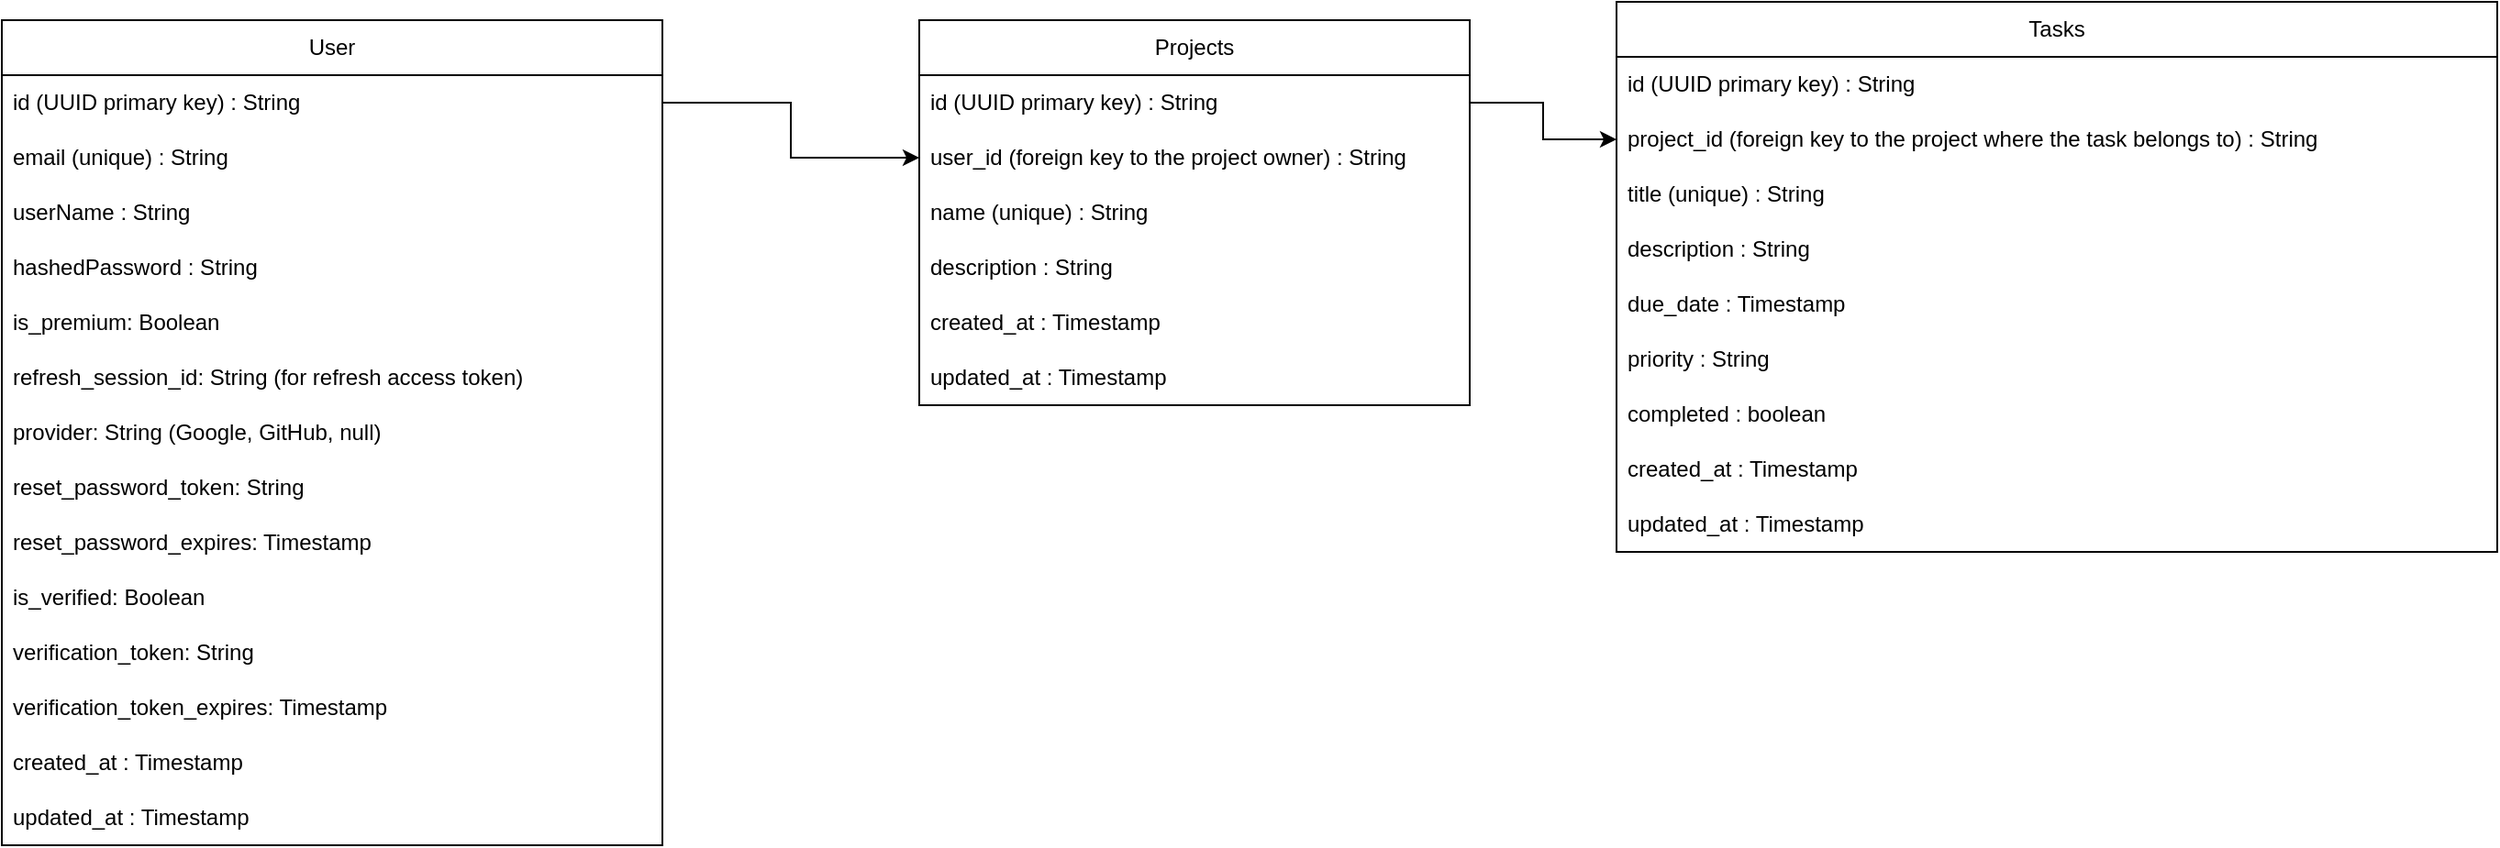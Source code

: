 <mxfile version="26.1.2">
  <diagram name="1 oldal" id="gDHwwW_sx8yqsvR6YDzw">
    <mxGraphModel dx="1434" dy="738" grid="1" gridSize="10" guides="1" tooltips="1" connect="1" arrows="1" fold="1" page="1" pageScale="1" pageWidth="827" pageHeight="1169" math="0" shadow="0">
      <root>
        <mxCell id="0" />
        <mxCell id="1" parent="0" />
        <mxCell id="ji9kho8N3nLAEuXY6D8o-1" value="User" style="swimlane;fontStyle=0;childLayout=stackLayout;horizontal=1;startSize=30;horizontalStack=0;resizeParent=1;resizeParentMax=0;resizeLast=0;collapsible=1;marginBottom=0;whiteSpace=wrap;html=1;" parent="1" vertex="1">
          <mxGeometry x="40" y="80" width="360" height="450" as="geometry" />
        </mxCell>
        <mxCell id="ji9kho8N3nLAEuXY6D8o-2" value="id (UUID primary key) : String" style="text;strokeColor=none;fillColor=none;align=left;verticalAlign=middle;spacingLeft=4;spacingRight=4;overflow=hidden;points=[[0,0.5],[1,0.5]];portConstraint=eastwest;rotatable=0;whiteSpace=wrap;html=1;" parent="ji9kho8N3nLAEuXY6D8o-1" vertex="1">
          <mxGeometry y="30" width="360" height="30" as="geometry" />
        </mxCell>
        <mxCell id="ji9kho8N3nLAEuXY6D8o-6" value="email (unique) : String" style="text;strokeColor=none;fillColor=none;align=left;verticalAlign=middle;spacingLeft=4;spacingRight=4;overflow=hidden;points=[[0,0.5],[1,0.5]];portConstraint=eastwest;rotatable=0;whiteSpace=wrap;html=1;" parent="ji9kho8N3nLAEuXY6D8o-1" vertex="1">
          <mxGeometry y="60" width="360" height="30" as="geometry" />
        </mxCell>
        <mxCell id="ji9kho8N3nLAEuXY6D8o-3" value="userName : String" style="text;strokeColor=none;fillColor=none;align=left;verticalAlign=middle;spacingLeft=4;spacingRight=4;overflow=hidden;points=[[0,0.5],[1,0.5]];portConstraint=eastwest;rotatable=0;whiteSpace=wrap;html=1;" parent="ji9kho8N3nLAEuXY6D8o-1" vertex="1">
          <mxGeometry y="90" width="360" height="30" as="geometry" />
        </mxCell>
        <mxCell id="ji9kho8N3nLAEuXY6D8o-4" value="hashedP&lt;span style=&quot;background-color: transparent; color: light-dark(rgb(0, 0, 0), rgb(255, 255, 255));&quot;&gt;assword : String&lt;/span&gt;" style="text;strokeColor=none;fillColor=none;align=left;verticalAlign=middle;spacingLeft=4;spacingRight=4;overflow=hidden;points=[[0,0.5],[1,0.5]];portConstraint=eastwest;rotatable=0;whiteSpace=wrap;html=1;" parent="ji9kho8N3nLAEuXY6D8o-1" vertex="1">
          <mxGeometry y="120" width="360" height="30" as="geometry" />
        </mxCell>
        <mxCell id="VgCq_fti-rlRY1MEvHHD-2" value="is_premium: Boolean" style="text;strokeColor=none;fillColor=none;align=left;verticalAlign=middle;spacingLeft=4;spacingRight=4;overflow=hidden;points=[[0,0.5],[1,0.5]];portConstraint=eastwest;rotatable=0;whiteSpace=wrap;html=1;" vertex="1" parent="ji9kho8N3nLAEuXY6D8o-1">
          <mxGeometry y="150" width="360" height="30" as="geometry" />
        </mxCell>
        <mxCell id="VgCq_fti-rlRY1MEvHHD-3" value="refresh_session_id: String (for refresh access token)" style="text;strokeColor=none;fillColor=none;align=left;verticalAlign=middle;spacingLeft=4;spacingRight=4;overflow=hidden;points=[[0,0.5],[1,0.5]];portConstraint=eastwest;rotatable=0;whiteSpace=wrap;html=1;" vertex="1" parent="ji9kho8N3nLAEuXY6D8o-1">
          <mxGeometry y="180" width="360" height="30" as="geometry" />
        </mxCell>
        <mxCell id="VgCq_fti-rlRY1MEvHHD-4" value="provider: String (Google, GitHub, null)" style="text;strokeColor=none;fillColor=none;align=left;verticalAlign=middle;spacingLeft=4;spacingRight=4;overflow=hidden;points=[[0,0.5],[1,0.5]];portConstraint=eastwest;rotatable=0;whiteSpace=wrap;html=1;" vertex="1" parent="ji9kho8N3nLAEuXY6D8o-1">
          <mxGeometry y="210" width="360" height="30" as="geometry" />
        </mxCell>
        <mxCell id="VgCq_fti-rlRY1MEvHHD-6" value="reset_password_token: String" style="text;strokeColor=none;fillColor=none;align=left;verticalAlign=middle;spacingLeft=4;spacingRight=4;overflow=hidden;points=[[0,0.5],[1,0.5]];portConstraint=eastwest;rotatable=0;whiteSpace=wrap;html=1;" vertex="1" parent="ji9kho8N3nLAEuXY6D8o-1">
          <mxGeometry y="240" width="360" height="30" as="geometry" />
        </mxCell>
        <mxCell id="VgCq_fti-rlRY1MEvHHD-7" value="reset_password_expires: Timestamp" style="text;strokeColor=none;fillColor=none;align=left;verticalAlign=middle;spacingLeft=4;spacingRight=4;overflow=hidden;points=[[0,0.5],[1,0.5]];portConstraint=eastwest;rotatable=0;whiteSpace=wrap;html=1;" vertex="1" parent="ji9kho8N3nLAEuXY6D8o-1">
          <mxGeometry y="270" width="360" height="30" as="geometry" />
        </mxCell>
        <mxCell id="VgCq_fti-rlRY1MEvHHD-8" value="is_verified: Boolean" style="text;strokeColor=none;fillColor=none;align=left;verticalAlign=middle;spacingLeft=4;spacingRight=4;overflow=hidden;points=[[0,0.5],[1,0.5]];portConstraint=eastwest;rotatable=0;whiteSpace=wrap;html=1;" vertex="1" parent="ji9kho8N3nLAEuXY6D8o-1">
          <mxGeometry y="300" width="360" height="30" as="geometry" />
        </mxCell>
        <mxCell id="VgCq_fti-rlRY1MEvHHD-10" value="verification_token: String" style="text;strokeColor=none;fillColor=none;align=left;verticalAlign=middle;spacingLeft=4;spacingRight=4;overflow=hidden;points=[[0,0.5],[1,0.5]];portConstraint=eastwest;rotatable=0;whiteSpace=wrap;html=1;" vertex="1" parent="ji9kho8N3nLAEuXY6D8o-1">
          <mxGeometry y="330" width="360" height="30" as="geometry" />
        </mxCell>
        <mxCell id="VgCq_fti-rlRY1MEvHHD-11" value="verification_token_expires: Timestamp" style="text;strokeColor=none;fillColor=none;align=left;verticalAlign=middle;spacingLeft=4;spacingRight=4;overflow=hidden;points=[[0,0.5],[1,0.5]];portConstraint=eastwest;rotatable=0;whiteSpace=wrap;html=1;" vertex="1" parent="ji9kho8N3nLAEuXY6D8o-1">
          <mxGeometry y="360" width="360" height="30" as="geometry" />
        </mxCell>
        <mxCell id="ji9kho8N3nLAEuXY6D8o-5" value="created_at : Timestamp" style="text;strokeColor=none;fillColor=none;align=left;verticalAlign=middle;spacingLeft=4;spacingRight=4;overflow=hidden;points=[[0,0.5],[1,0.5]];portConstraint=eastwest;rotatable=0;whiteSpace=wrap;html=1;" parent="ji9kho8N3nLAEuXY6D8o-1" vertex="1">
          <mxGeometry y="390" width="360" height="30" as="geometry" />
        </mxCell>
        <mxCell id="ji9kho8N3nLAEuXY6D8o-7" value="updated_at : Timestamp" style="text;strokeColor=none;fillColor=none;align=left;verticalAlign=middle;spacingLeft=4;spacingRight=4;overflow=hidden;points=[[0,0.5],[1,0.5]];portConstraint=eastwest;rotatable=0;whiteSpace=wrap;html=1;" parent="ji9kho8N3nLAEuXY6D8o-1" vertex="1">
          <mxGeometry y="420" width="360" height="30" as="geometry" />
        </mxCell>
        <mxCell id="ji9kho8N3nLAEuXY6D8o-8" value="Projects" style="swimlane;fontStyle=0;childLayout=stackLayout;horizontal=1;startSize=30;horizontalStack=0;resizeParent=1;resizeParentMax=0;resizeLast=0;collapsible=1;marginBottom=0;whiteSpace=wrap;html=1;" parent="1" vertex="1">
          <mxGeometry x="540" y="80" width="300" height="210" as="geometry" />
        </mxCell>
        <mxCell id="ji9kho8N3nLAEuXY6D8o-9" value="id (UUID&amp;nbsp;primary key) : String" style="text;strokeColor=none;fillColor=none;align=left;verticalAlign=middle;spacingLeft=4;spacingRight=4;overflow=hidden;points=[[0,0.5],[1,0.5]];portConstraint=eastwest;rotatable=0;whiteSpace=wrap;html=1;" parent="ji9kho8N3nLAEuXY6D8o-8" vertex="1">
          <mxGeometry y="30" width="300" height="30" as="geometry" />
        </mxCell>
        <mxCell id="ji9kho8N3nLAEuXY6D8o-10" value="user_id (foreign key to the project owner) : String" style="text;strokeColor=none;fillColor=none;align=left;verticalAlign=middle;spacingLeft=4;spacingRight=4;overflow=hidden;points=[[0,0.5],[1,0.5]];portConstraint=eastwest;rotatable=0;whiteSpace=wrap;html=1;" parent="ji9kho8N3nLAEuXY6D8o-8" vertex="1">
          <mxGeometry y="60" width="300" height="30" as="geometry" />
        </mxCell>
        <mxCell id="ji9kho8N3nLAEuXY6D8o-11" value="name (unique) : String" style="text;strokeColor=none;fillColor=none;align=left;verticalAlign=middle;spacingLeft=4;spacingRight=4;overflow=hidden;points=[[0,0.5],[1,0.5]];portConstraint=eastwest;rotatable=0;whiteSpace=wrap;html=1;" parent="ji9kho8N3nLAEuXY6D8o-8" vertex="1">
          <mxGeometry y="90" width="300" height="30" as="geometry" />
        </mxCell>
        <mxCell id="ji9kho8N3nLAEuXY6D8o-12" value="description : String" style="text;strokeColor=none;fillColor=none;align=left;verticalAlign=middle;spacingLeft=4;spacingRight=4;overflow=hidden;points=[[0,0.5],[1,0.5]];portConstraint=eastwest;rotatable=0;whiteSpace=wrap;html=1;" parent="ji9kho8N3nLAEuXY6D8o-8" vertex="1">
          <mxGeometry y="120" width="300" height="30" as="geometry" />
        </mxCell>
        <mxCell id="ji9kho8N3nLAEuXY6D8o-14" value="created_at : Timestamp" style="text;strokeColor=none;fillColor=none;align=left;verticalAlign=middle;spacingLeft=4;spacingRight=4;overflow=hidden;points=[[0,0.5],[1,0.5]];portConstraint=eastwest;rotatable=0;whiteSpace=wrap;html=1;" parent="ji9kho8N3nLAEuXY6D8o-8" vertex="1">
          <mxGeometry y="150" width="300" height="30" as="geometry" />
        </mxCell>
        <mxCell id="ji9kho8N3nLAEuXY6D8o-15" value="updated_at : Timestamp" style="text;strokeColor=none;fillColor=none;align=left;verticalAlign=middle;spacingLeft=4;spacingRight=4;overflow=hidden;points=[[0,0.5],[1,0.5]];portConstraint=eastwest;rotatable=0;whiteSpace=wrap;html=1;" parent="ji9kho8N3nLAEuXY6D8o-8" vertex="1">
          <mxGeometry y="180" width="300" height="30" as="geometry" />
        </mxCell>
        <mxCell id="ji9kho8N3nLAEuXY6D8o-16" style="edgeStyle=orthogonalEdgeStyle;rounded=0;orthogonalLoop=1;jettySize=auto;html=1;exitX=1;exitY=0.5;exitDx=0;exitDy=0;" parent="1" source="ji9kho8N3nLAEuXY6D8o-2" target="ji9kho8N3nLAEuXY6D8o-10" edge="1">
          <mxGeometry relative="1" as="geometry" />
        </mxCell>
        <mxCell id="ji9kho8N3nLAEuXY6D8o-17" value="Tasks" style="swimlane;fontStyle=0;childLayout=stackLayout;horizontal=1;startSize=30;horizontalStack=0;resizeParent=1;resizeParentMax=0;resizeLast=0;collapsible=1;marginBottom=0;whiteSpace=wrap;html=1;" parent="1" vertex="1">
          <mxGeometry x="920" y="70" width="480" height="300" as="geometry" />
        </mxCell>
        <mxCell id="ji9kho8N3nLAEuXY6D8o-18" value="id (UUID&amp;nbsp;primary key) : String" style="text;strokeColor=none;fillColor=none;align=left;verticalAlign=middle;spacingLeft=4;spacingRight=4;overflow=hidden;points=[[0,0.5],[1,0.5]];portConstraint=eastwest;rotatable=0;whiteSpace=wrap;html=1;" parent="ji9kho8N3nLAEuXY6D8o-17" vertex="1">
          <mxGeometry y="30" width="480" height="30" as="geometry" />
        </mxCell>
        <mxCell id="ji9kho8N3nLAEuXY6D8o-19" value="project_id (foreign key to the project where the task belongs to) : String" style="text;strokeColor=none;fillColor=none;align=left;verticalAlign=middle;spacingLeft=4;spacingRight=4;overflow=hidden;points=[[0,0.5],[1,0.5]];portConstraint=eastwest;rotatable=0;whiteSpace=wrap;html=1;" parent="ji9kho8N3nLAEuXY6D8o-17" vertex="1">
          <mxGeometry y="60" width="480" height="30" as="geometry" />
        </mxCell>
        <mxCell id="ji9kho8N3nLAEuXY6D8o-20" value="title (unique) : String" style="text;strokeColor=none;fillColor=none;align=left;verticalAlign=middle;spacingLeft=4;spacingRight=4;overflow=hidden;points=[[0,0.5],[1,0.5]];portConstraint=eastwest;rotatable=0;whiteSpace=wrap;html=1;" parent="ji9kho8N3nLAEuXY6D8o-17" vertex="1">
          <mxGeometry y="90" width="480" height="30" as="geometry" />
        </mxCell>
        <mxCell id="ji9kho8N3nLAEuXY6D8o-21" value="description : String" style="text;strokeColor=none;fillColor=none;align=left;verticalAlign=middle;spacingLeft=4;spacingRight=4;overflow=hidden;points=[[0,0.5],[1,0.5]];portConstraint=eastwest;rotatable=0;whiteSpace=wrap;html=1;" parent="ji9kho8N3nLAEuXY6D8o-17" vertex="1">
          <mxGeometry y="120" width="480" height="30" as="geometry" />
        </mxCell>
        <mxCell id="ji9kho8N3nLAEuXY6D8o-25" value="due_date : Timestamp" style="text;strokeColor=none;fillColor=none;align=left;verticalAlign=middle;spacingLeft=4;spacingRight=4;overflow=hidden;points=[[0,0.5],[1,0.5]];portConstraint=eastwest;rotatable=0;whiteSpace=wrap;html=1;" parent="ji9kho8N3nLAEuXY6D8o-17" vertex="1">
          <mxGeometry y="150" width="480" height="30" as="geometry" />
        </mxCell>
        <mxCell id="ji9kho8N3nLAEuXY6D8o-26" value="priority : String" style="text;strokeColor=none;fillColor=none;align=left;verticalAlign=middle;spacingLeft=4;spacingRight=4;overflow=hidden;points=[[0,0.5],[1,0.5]];portConstraint=eastwest;rotatable=0;whiteSpace=wrap;html=1;" parent="ji9kho8N3nLAEuXY6D8o-17" vertex="1">
          <mxGeometry y="180" width="480" height="30" as="geometry" />
        </mxCell>
        <mxCell id="ji9kho8N3nLAEuXY6D8o-27" value="completed : boolean" style="text;strokeColor=none;fillColor=none;align=left;verticalAlign=middle;spacingLeft=4;spacingRight=4;overflow=hidden;points=[[0,0.5],[1,0.5]];portConstraint=eastwest;rotatable=0;whiteSpace=wrap;html=1;" parent="ji9kho8N3nLAEuXY6D8o-17" vertex="1">
          <mxGeometry y="210" width="480" height="30" as="geometry" />
        </mxCell>
        <mxCell id="ji9kho8N3nLAEuXY6D8o-22" value="created_at : Timestamp" style="text;strokeColor=none;fillColor=none;align=left;verticalAlign=middle;spacingLeft=4;spacingRight=4;overflow=hidden;points=[[0,0.5],[1,0.5]];portConstraint=eastwest;rotatable=0;whiteSpace=wrap;html=1;" parent="ji9kho8N3nLAEuXY6D8o-17" vertex="1">
          <mxGeometry y="240" width="480" height="30" as="geometry" />
        </mxCell>
        <mxCell id="ji9kho8N3nLAEuXY6D8o-23" value="updated_at : Timestamp" style="text;strokeColor=none;fillColor=none;align=left;verticalAlign=middle;spacingLeft=4;spacingRight=4;overflow=hidden;points=[[0,0.5],[1,0.5]];portConstraint=eastwest;rotatable=0;whiteSpace=wrap;html=1;" parent="ji9kho8N3nLAEuXY6D8o-17" vertex="1">
          <mxGeometry y="270" width="480" height="30" as="geometry" />
        </mxCell>
        <mxCell id="ji9kho8N3nLAEuXY6D8o-24" style="edgeStyle=orthogonalEdgeStyle;rounded=0;orthogonalLoop=1;jettySize=auto;html=1;exitX=1;exitY=0.5;exitDx=0;exitDy=0;entryX=0;entryY=0.5;entryDx=0;entryDy=0;" parent="1" source="ji9kho8N3nLAEuXY6D8o-9" target="ji9kho8N3nLAEuXY6D8o-19" edge="1">
          <mxGeometry relative="1" as="geometry" />
        </mxCell>
      </root>
    </mxGraphModel>
  </diagram>
</mxfile>
